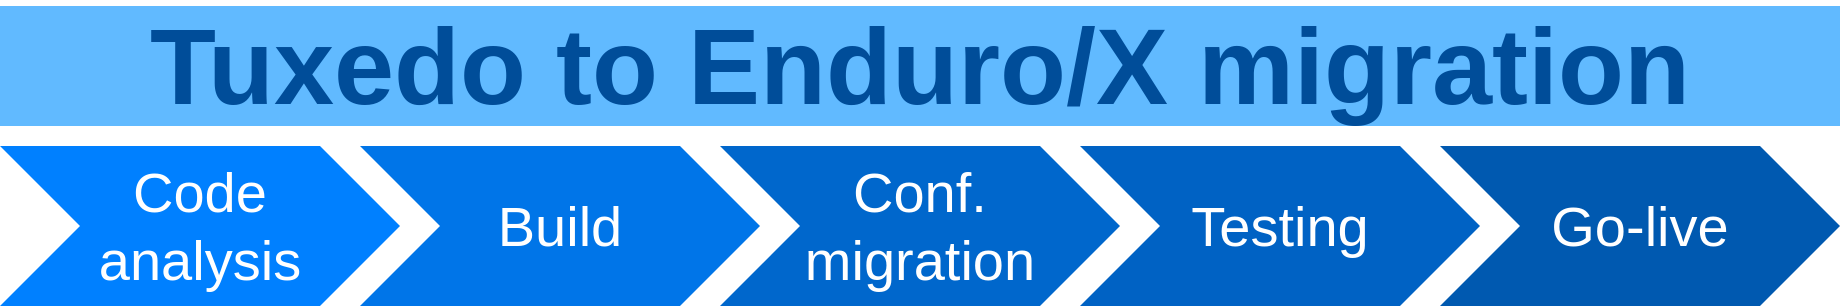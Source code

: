 <mxfile version="15.1.3" type="device"><diagram name="Page-1" id="d9b1e647-80fa-b4a2-5024-87a742678bcc"><mxGraphModel dx="1102" dy="826" grid="1" gridSize="10" guides="1" tooltips="1" connect="1" arrows="1" fold="1" page="1" pageScale="1" pageWidth="1100" pageHeight="850" background="none" math="0" shadow="0"><root><mxCell id="0"/><mxCell id="1" parent="0"/><mxCell id="57fe6abec08f04cb-1" value="Code&lt;br&gt;analysis" style="shape=step;whiteSpace=wrap;html=1;fontSize=28;fillColor=#0080FF;fontColor=#FFFFFF;strokeColor=none;" parent="1" vertex="1"><mxGeometry x="10" y="90" width="200" height="80" as="geometry"/></mxCell><mxCell id="57fe6abec08f04cb-2" value="Build" style="shape=step;whiteSpace=wrap;html=1;fontSize=28;fillColor=#0075E8;fontColor=#FFFFFF;strokeColor=none;" parent="1" vertex="1"><mxGeometry x="190" y="90" width="200" height="80" as="geometry"/></mxCell><mxCell id="57fe6abec08f04cb-3" value="Conf.&lt;br&gt;migration" style="shape=step;whiteSpace=wrap;html=1;fontSize=28;fillColor=#0067CC;fontColor=#FFFFFF;strokeColor=none;" parent="1" vertex="1"><mxGeometry x="370" y="90" width="200" height="80" as="geometry"/></mxCell><mxCell id="57fe6abec08f04cb-4" value="Testing" style="shape=step;whiteSpace=wrap;html=1;fontSize=28;fillColor=#0062C4;fontColor=#FFFFFF;strokeColor=none;" parent="1" vertex="1"><mxGeometry x="550" y="90" width="200" height="80" as="geometry"/></mxCell><mxCell id="57fe6abec08f04cb-5" value="Go-live" style="shape=step;whiteSpace=wrap;html=1;fontSize=28;fillColor=#0059B0;fontColor=#FFFFFF;strokeColor=none;" parent="1" vertex="1"><mxGeometry x="730" y="90" width="200" height="80" as="geometry"/></mxCell><mxCell id="57fe6abec08f04cb-7" value="Tuxedo to Enduro/X migration" style="text;html=1;strokeColor=none;fillColor=#61BAFF;align=center;verticalAlign=middle;whiteSpace=wrap;fontSize=54;fontStyle=1;fontColor=#004D99;" parent="1" vertex="1"><mxGeometry x="10" y="20" width="920" height="60" as="geometry"/></mxCell></root></mxGraphModel></diagram></mxfile>